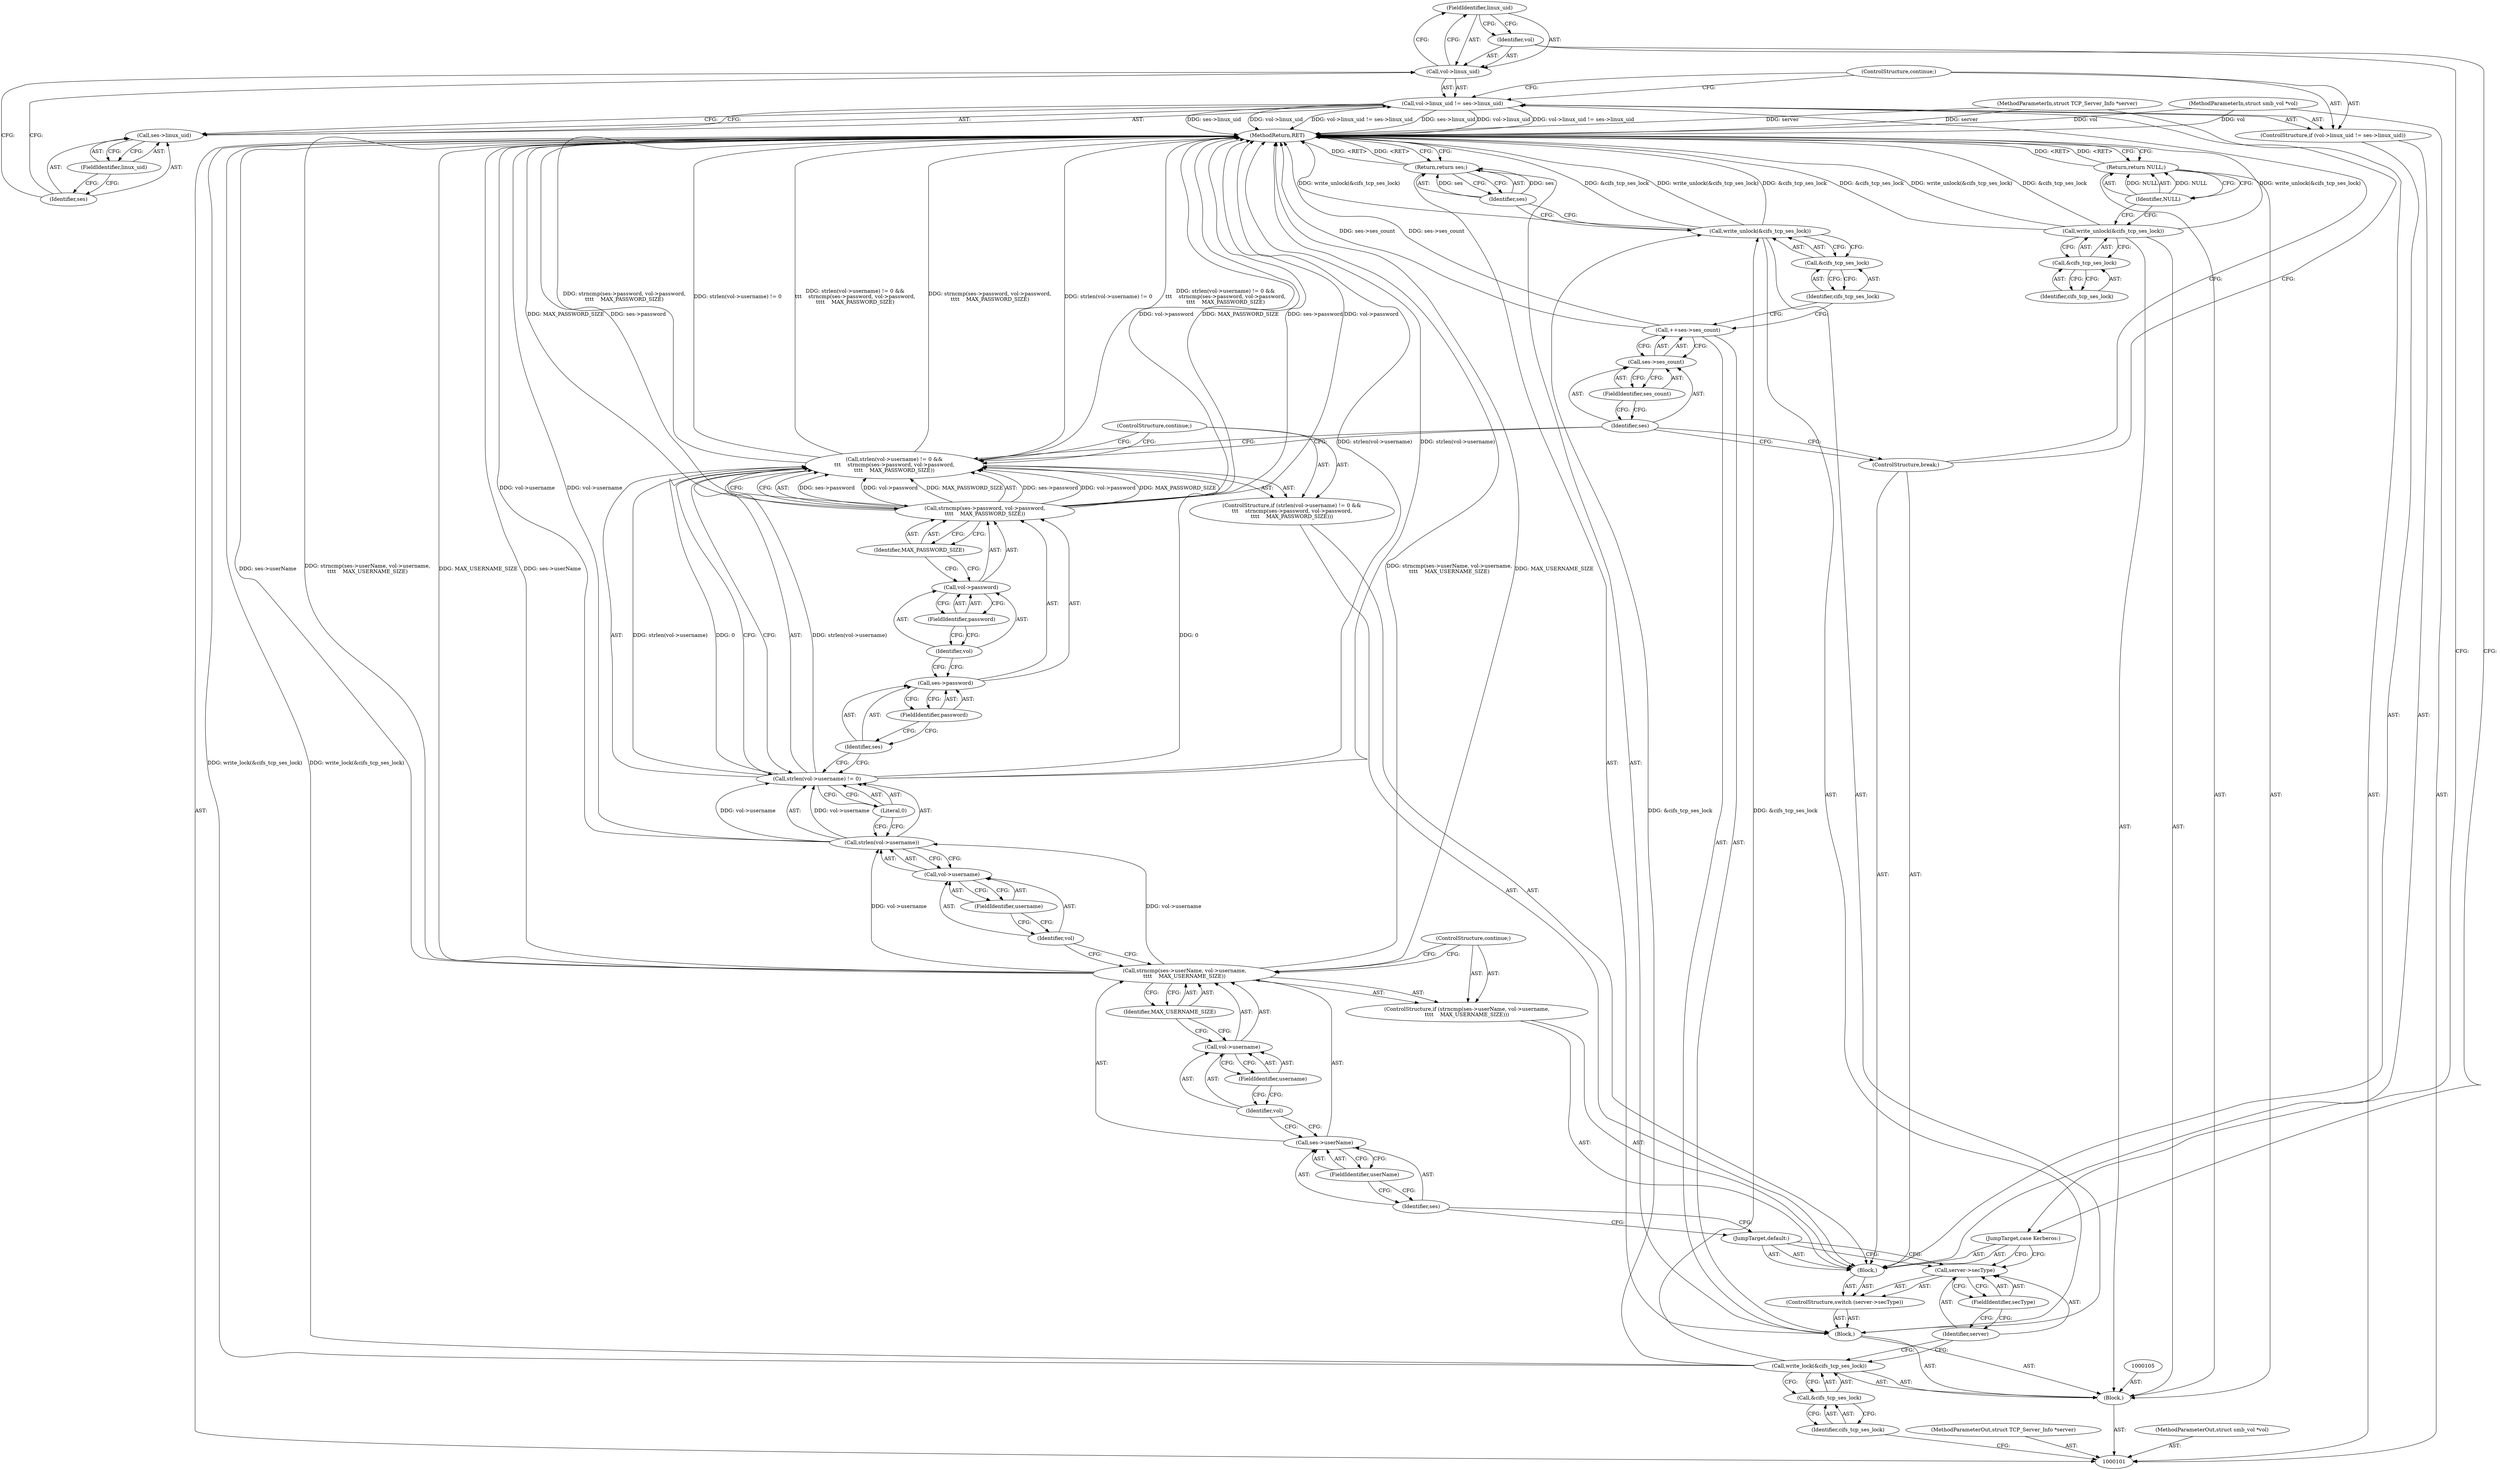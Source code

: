 digraph "0_linux_4ff67b720c02c36e54d55b88c2931879b7db1cd2" {
"1000120" [label="(FieldIdentifier,linux_uid)"];
"1000121" [label="(Call,ses->linux_uid)"];
"1000122" [label="(Identifier,ses)"];
"1000116" [label="(ControlStructure,if (vol->linux_uid != ses->linux_uid))"];
"1000123" [label="(FieldIdentifier,linux_uid)"];
"1000117" [label="(Call,vol->linux_uid != ses->linux_uid)"];
"1000118" [label="(Call,vol->linux_uid)"];
"1000119" [label="(Identifier,vol)"];
"1000124" [label="(ControlStructure,continue;)"];
"1000125" [label="(ControlStructure,break;)"];
"1000126" [label="(JumpTarget,default:)"];
"1000129" [label="(Call,ses->userName)"];
"1000130" [label="(Identifier,ses)"];
"1000131" [label="(FieldIdentifier,userName)"];
"1000127" [label="(ControlStructure,if (strncmp(ses->userName, vol->username,\n\t\t\t\t    MAX_USERNAME_SIZE)))"];
"1000132" [label="(Call,vol->username)"];
"1000133" [label="(Identifier,vol)"];
"1000134" [label="(FieldIdentifier,username)"];
"1000128" [label="(Call,strncmp(ses->userName, vol->username,\n\t\t\t\t    MAX_USERNAME_SIZE))"];
"1000135" [label="(Identifier,MAX_USERNAME_SIZE)"];
"1000136" [label="(ControlStructure,continue;)"];
"1000141" [label="(Call,vol->username)"];
"1000142" [label="(Identifier,vol)"];
"1000143" [label="(FieldIdentifier,username)"];
"1000137" [label="(ControlStructure,if (strlen(vol->username) != 0 &&\n\t\t\t    strncmp(ses->password, vol->password,\n\t\t\t\t    MAX_PASSWORD_SIZE)))"];
"1000144" [label="(Literal,0)"];
"1000138" [label="(Call,strlen(vol->username) != 0 &&\n\t\t\t    strncmp(ses->password, vol->password,\n\t\t\t\t    MAX_PASSWORD_SIZE))"];
"1000139" [label="(Call,strlen(vol->username) != 0)"];
"1000140" [label="(Call,strlen(vol->username))"];
"1000146" [label="(Call,ses->password)"];
"1000147" [label="(Identifier,ses)"];
"1000148" [label="(FieldIdentifier,password)"];
"1000149" [label="(Call,vol->password)"];
"1000150" [label="(Identifier,vol)"];
"1000151" [label="(FieldIdentifier,password)"];
"1000145" [label="(Call,strncmp(ses->password, vol->password,\n\t\t\t\t    MAX_PASSWORD_SIZE))"];
"1000168" [label="(MethodReturn,RET)"];
"1000102" [label="(MethodParameterIn,struct TCP_Server_Info *server)"];
"1000217" [label="(MethodParameterOut,struct TCP_Server_Info *server)"];
"1000103" [label="(MethodParameterIn,struct smb_vol *vol)"];
"1000218" [label="(MethodParameterOut,struct smb_vol *vol)"];
"1000152" [label="(Identifier,MAX_PASSWORD_SIZE)"];
"1000153" [label="(ControlStructure,continue;)"];
"1000157" [label="(FieldIdentifier,ses_count)"];
"1000154" [label="(Call,++ses->ses_count)"];
"1000155" [label="(Call,ses->ses_count)"];
"1000156" [label="(Identifier,ses)"];
"1000159" [label="(Call,&cifs_tcp_ses_lock)"];
"1000160" [label="(Identifier,cifs_tcp_ses_lock)"];
"1000158" [label="(Call,write_unlock(&cifs_tcp_ses_lock))"];
"1000162" [label="(Identifier,ses)"];
"1000161" [label="(Return,return ses;)"];
"1000163" [label="(Call,write_unlock(&cifs_tcp_ses_lock))"];
"1000164" [label="(Call,&cifs_tcp_ses_lock)"];
"1000165" [label="(Identifier,cifs_tcp_ses_lock)"];
"1000166" [label="(Return,return NULL;)"];
"1000167" [label="(Identifier,NULL)"];
"1000104" [label="(Block,)"];
"1000107" [label="(Call,&cifs_tcp_ses_lock)"];
"1000108" [label="(Identifier,cifs_tcp_ses_lock)"];
"1000106" [label="(Call,write_lock(&cifs_tcp_ses_lock))"];
"1000109" [label="(Block,)"];
"1000111" [label="(Call,server->secType)"];
"1000112" [label="(Identifier,server)"];
"1000113" [label="(FieldIdentifier,secType)"];
"1000110" [label="(ControlStructure,switch (server->secType))"];
"1000114" [label="(Block,)"];
"1000115" [label="(JumpTarget,case Kerberos:)"];
"1000120" -> "1000118"  [label="AST: "];
"1000120" -> "1000119"  [label="CFG: "];
"1000118" -> "1000120"  [label="CFG: "];
"1000121" -> "1000117"  [label="AST: "];
"1000121" -> "1000123"  [label="CFG: "];
"1000122" -> "1000121"  [label="AST: "];
"1000123" -> "1000121"  [label="AST: "];
"1000117" -> "1000121"  [label="CFG: "];
"1000122" -> "1000121"  [label="AST: "];
"1000122" -> "1000118"  [label="CFG: "];
"1000123" -> "1000122"  [label="CFG: "];
"1000116" -> "1000114"  [label="AST: "];
"1000117" -> "1000116"  [label="AST: "];
"1000124" -> "1000116"  [label="AST: "];
"1000123" -> "1000121"  [label="AST: "];
"1000123" -> "1000122"  [label="CFG: "];
"1000121" -> "1000123"  [label="CFG: "];
"1000117" -> "1000116"  [label="AST: "];
"1000117" -> "1000121"  [label="CFG: "];
"1000118" -> "1000117"  [label="AST: "];
"1000121" -> "1000117"  [label="AST: "];
"1000124" -> "1000117"  [label="CFG: "];
"1000125" -> "1000117"  [label="CFG: "];
"1000117" -> "1000168"  [label="DDG: ses->linux_uid"];
"1000117" -> "1000168"  [label="DDG: vol->linux_uid"];
"1000117" -> "1000168"  [label="DDG: vol->linux_uid != ses->linux_uid"];
"1000118" -> "1000117"  [label="AST: "];
"1000118" -> "1000120"  [label="CFG: "];
"1000119" -> "1000118"  [label="AST: "];
"1000120" -> "1000118"  [label="AST: "];
"1000122" -> "1000118"  [label="CFG: "];
"1000119" -> "1000118"  [label="AST: "];
"1000119" -> "1000115"  [label="CFG: "];
"1000120" -> "1000119"  [label="CFG: "];
"1000124" -> "1000116"  [label="AST: "];
"1000124" -> "1000117"  [label="CFG: "];
"1000125" -> "1000114"  [label="AST: "];
"1000125" -> "1000117"  [label="CFG: "];
"1000156" -> "1000125"  [label="CFG: "];
"1000126" -> "1000114"  [label="AST: "];
"1000126" -> "1000111"  [label="CFG: "];
"1000130" -> "1000126"  [label="CFG: "];
"1000129" -> "1000128"  [label="AST: "];
"1000129" -> "1000131"  [label="CFG: "];
"1000130" -> "1000129"  [label="AST: "];
"1000131" -> "1000129"  [label="AST: "];
"1000133" -> "1000129"  [label="CFG: "];
"1000130" -> "1000129"  [label="AST: "];
"1000130" -> "1000126"  [label="CFG: "];
"1000131" -> "1000130"  [label="CFG: "];
"1000131" -> "1000129"  [label="AST: "];
"1000131" -> "1000130"  [label="CFG: "];
"1000129" -> "1000131"  [label="CFG: "];
"1000127" -> "1000114"  [label="AST: "];
"1000128" -> "1000127"  [label="AST: "];
"1000136" -> "1000127"  [label="AST: "];
"1000132" -> "1000128"  [label="AST: "];
"1000132" -> "1000134"  [label="CFG: "];
"1000133" -> "1000132"  [label="AST: "];
"1000134" -> "1000132"  [label="AST: "];
"1000135" -> "1000132"  [label="CFG: "];
"1000133" -> "1000132"  [label="AST: "];
"1000133" -> "1000129"  [label="CFG: "];
"1000134" -> "1000133"  [label="CFG: "];
"1000134" -> "1000132"  [label="AST: "];
"1000134" -> "1000133"  [label="CFG: "];
"1000132" -> "1000134"  [label="CFG: "];
"1000128" -> "1000127"  [label="AST: "];
"1000128" -> "1000135"  [label="CFG: "];
"1000129" -> "1000128"  [label="AST: "];
"1000132" -> "1000128"  [label="AST: "];
"1000135" -> "1000128"  [label="AST: "];
"1000136" -> "1000128"  [label="CFG: "];
"1000142" -> "1000128"  [label="CFG: "];
"1000128" -> "1000168"  [label="DDG: MAX_USERNAME_SIZE"];
"1000128" -> "1000168"  [label="DDG: ses->userName"];
"1000128" -> "1000168"  [label="DDG: strncmp(ses->userName, vol->username,\n\t\t\t\t    MAX_USERNAME_SIZE)"];
"1000128" -> "1000140"  [label="DDG: vol->username"];
"1000135" -> "1000128"  [label="AST: "];
"1000135" -> "1000132"  [label="CFG: "];
"1000128" -> "1000135"  [label="CFG: "];
"1000136" -> "1000127"  [label="AST: "];
"1000136" -> "1000128"  [label="CFG: "];
"1000141" -> "1000140"  [label="AST: "];
"1000141" -> "1000143"  [label="CFG: "];
"1000142" -> "1000141"  [label="AST: "];
"1000143" -> "1000141"  [label="AST: "];
"1000140" -> "1000141"  [label="CFG: "];
"1000142" -> "1000141"  [label="AST: "];
"1000142" -> "1000128"  [label="CFG: "];
"1000143" -> "1000142"  [label="CFG: "];
"1000143" -> "1000141"  [label="AST: "];
"1000143" -> "1000142"  [label="CFG: "];
"1000141" -> "1000143"  [label="CFG: "];
"1000137" -> "1000114"  [label="AST: "];
"1000138" -> "1000137"  [label="AST: "];
"1000153" -> "1000137"  [label="AST: "];
"1000144" -> "1000139"  [label="AST: "];
"1000144" -> "1000140"  [label="CFG: "];
"1000139" -> "1000144"  [label="CFG: "];
"1000138" -> "1000137"  [label="AST: "];
"1000138" -> "1000139"  [label="CFG: "];
"1000138" -> "1000145"  [label="CFG: "];
"1000139" -> "1000138"  [label="AST: "];
"1000145" -> "1000138"  [label="AST: "];
"1000153" -> "1000138"  [label="CFG: "];
"1000156" -> "1000138"  [label="CFG: "];
"1000138" -> "1000168"  [label="DDG: strncmp(ses->password, vol->password,\n\t\t\t\t    MAX_PASSWORD_SIZE)"];
"1000138" -> "1000168"  [label="DDG: strlen(vol->username) != 0"];
"1000138" -> "1000168"  [label="DDG: strlen(vol->username) != 0 &&\n\t\t\t    strncmp(ses->password, vol->password,\n\t\t\t\t    MAX_PASSWORD_SIZE)"];
"1000139" -> "1000138"  [label="DDG: strlen(vol->username)"];
"1000139" -> "1000138"  [label="DDG: 0"];
"1000145" -> "1000138"  [label="DDG: ses->password"];
"1000145" -> "1000138"  [label="DDG: vol->password"];
"1000145" -> "1000138"  [label="DDG: MAX_PASSWORD_SIZE"];
"1000139" -> "1000138"  [label="AST: "];
"1000139" -> "1000144"  [label="CFG: "];
"1000140" -> "1000139"  [label="AST: "];
"1000144" -> "1000139"  [label="AST: "];
"1000147" -> "1000139"  [label="CFG: "];
"1000138" -> "1000139"  [label="CFG: "];
"1000139" -> "1000168"  [label="DDG: strlen(vol->username)"];
"1000139" -> "1000138"  [label="DDG: strlen(vol->username)"];
"1000139" -> "1000138"  [label="DDG: 0"];
"1000140" -> "1000139"  [label="DDG: vol->username"];
"1000140" -> "1000139"  [label="AST: "];
"1000140" -> "1000141"  [label="CFG: "];
"1000141" -> "1000140"  [label="AST: "];
"1000144" -> "1000140"  [label="CFG: "];
"1000140" -> "1000168"  [label="DDG: vol->username"];
"1000140" -> "1000139"  [label="DDG: vol->username"];
"1000128" -> "1000140"  [label="DDG: vol->username"];
"1000146" -> "1000145"  [label="AST: "];
"1000146" -> "1000148"  [label="CFG: "];
"1000147" -> "1000146"  [label="AST: "];
"1000148" -> "1000146"  [label="AST: "];
"1000150" -> "1000146"  [label="CFG: "];
"1000147" -> "1000146"  [label="AST: "];
"1000147" -> "1000139"  [label="CFG: "];
"1000148" -> "1000147"  [label="CFG: "];
"1000148" -> "1000146"  [label="AST: "];
"1000148" -> "1000147"  [label="CFG: "];
"1000146" -> "1000148"  [label="CFG: "];
"1000149" -> "1000145"  [label="AST: "];
"1000149" -> "1000151"  [label="CFG: "];
"1000150" -> "1000149"  [label="AST: "];
"1000151" -> "1000149"  [label="AST: "];
"1000152" -> "1000149"  [label="CFG: "];
"1000150" -> "1000149"  [label="AST: "];
"1000150" -> "1000146"  [label="CFG: "];
"1000151" -> "1000150"  [label="CFG: "];
"1000151" -> "1000149"  [label="AST: "];
"1000151" -> "1000150"  [label="CFG: "];
"1000149" -> "1000151"  [label="CFG: "];
"1000145" -> "1000138"  [label="AST: "];
"1000145" -> "1000152"  [label="CFG: "];
"1000146" -> "1000145"  [label="AST: "];
"1000149" -> "1000145"  [label="AST: "];
"1000152" -> "1000145"  [label="AST: "];
"1000138" -> "1000145"  [label="CFG: "];
"1000145" -> "1000168"  [label="DDG: vol->password"];
"1000145" -> "1000168"  [label="DDG: MAX_PASSWORD_SIZE"];
"1000145" -> "1000168"  [label="DDG: ses->password"];
"1000145" -> "1000138"  [label="DDG: ses->password"];
"1000145" -> "1000138"  [label="DDG: vol->password"];
"1000145" -> "1000138"  [label="DDG: MAX_PASSWORD_SIZE"];
"1000168" -> "1000101"  [label="AST: "];
"1000168" -> "1000161"  [label="CFG: "];
"1000168" -> "1000166"  [label="CFG: "];
"1000161" -> "1000168"  [label="DDG: <RET>"];
"1000163" -> "1000168"  [label="DDG: &cifs_tcp_ses_lock"];
"1000163" -> "1000168"  [label="DDG: write_unlock(&cifs_tcp_ses_lock)"];
"1000117" -> "1000168"  [label="DDG: ses->linux_uid"];
"1000117" -> "1000168"  [label="DDG: vol->linux_uid"];
"1000117" -> "1000168"  [label="DDG: vol->linux_uid != ses->linux_uid"];
"1000145" -> "1000168"  [label="DDG: vol->password"];
"1000145" -> "1000168"  [label="DDG: MAX_PASSWORD_SIZE"];
"1000145" -> "1000168"  [label="DDG: ses->password"];
"1000102" -> "1000168"  [label="DDG: server"];
"1000128" -> "1000168"  [label="DDG: MAX_USERNAME_SIZE"];
"1000128" -> "1000168"  [label="DDG: ses->userName"];
"1000128" -> "1000168"  [label="DDG: strncmp(ses->userName, vol->username,\n\t\t\t\t    MAX_USERNAME_SIZE)"];
"1000138" -> "1000168"  [label="DDG: strncmp(ses->password, vol->password,\n\t\t\t\t    MAX_PASSWORD_SIZE)"];
"1000138" -> "1000168"  [label="DDG: strlen(vol->username) != 0"];
"1000138" -> "1000168"  [label="DDG: strlen(vol->username) != 0 &&\n\t\t\t    strncmp(ses->password, vol->password,\n\t\t\t\t    MAX_PASSWORD_SIZE)"];
"1000106" -> "1000168"  [label="DDG: write_lock(&cifs_tcp_ses_lock)"];
"1000158" -> "1000168"  [label="DDG: &cifs_tcp_ses_lock"];
"1000158" -> "1000168"  [label="DDG: write_unlock(&cifs_tcp_ses_lock)"];
"1000140" -> "1000168"  [label="DDG: vol->username"];
"1000139" -> "1000168"  [label="DDG: strlen(vol->username)"];
"1000154" -> "1000168"  [label="DDG: ses->ses_count"];
"1000103" -> "1000168"  [label="DDG: vol"];
"1000166" -> "1000168"  [label="DDG: <RET>"];
"1000102" -> "1000101"  [label="AST: "];
"1000102" -> "1000168"  [label="DDG: server"];
"1000217" -> "1000101"  [label="AST: "];
"1000103" -> "1000101"  [label="AST: "];
"1000103" -> "1000168"  [label="DDG: vol"];
"1000218" -> "1000101"  [label="AST: "];
"1000152" -> "1000145"  [label="AST: "];
"1000152" -> "1000149"  [label="CFG: "];
"1000145" -> "1000152"  [label="CFG: "];
"1000153" -> "1000137"  [label="AST: "];
"1000153" -> "1000138"  [label="CFG: "];
"1000157" -> "1000155"  [label="AST: "];
"1000157" -> "1000156"  [label="CFG: "];
"1000155" -> "1000157"  [label="CFG: "];
"1000154" -> "1000109"  [label="AST: "];
"1000154" -> "1000155"  [label="CFG: "];
"1000155" -> "1000154"  [label="AST: "];
"1000160" -> "1000154"  [label="CFG: "];
"1000154" -> "1000168"  [label="DDG: ses->ses_count"];
"1000155" -> "1000154"  [label="AST: "];
"1000155" -> "1000157"  [label="CFG: "];
"1000156" -> "1000155"  [label="AST: "];
"1000157" -> "1000155"  [label="AST: "];
"1000154" -> "1000155"  [label="CFG: "];
"1000156" -> "1000155"  [label="AST: "];
"1000156" -> "1000125"  [label="CFG: "];
"1000156" -> "1000138"  [label="CFG: "];
"1000157" -> "1000156"  [label="CFG: "];
"1000159" -> "1000158"  [label="AST: "];
"1000159" -> "1000160"  [label="CFG: "];
"1000160" -> "1000159"  [label="AST: "];
"1000158" -> "1000159"  [label="CFG: "];
"1000160" -> "1000159"  [label="AST: "];
"1000160" -> "1000154"  [label="CFG: "];
"1000159" -> "1000160"  [label="CFG: "];
"1000158" -> "1000109"  [label="AST: "];
"1000158" -> "1000159"  [label="CFG: "];
"1000159" -> "1000158"  [label="AST: "];
"1000162" -> "1000158"  [label="CFG: "];
"1000158" -> "1000168"  [label="DDG: &cifs_tcp_ses_lock"];
"1000158" -> "1000168"  [label="DDG: write_unlock(&cifs_tcp_ses_lock)"];
"1000106" -> "1000158"  [label="DDG: &cifs_tcp_ses_lock"];
"1000162" -> "1000161"  [label="AST: "];
"1000162" -> "1000158"  [label="CFG: "];
"1000161" -> "1000162"  [label="CFG: "];
"1000162" -> "1000161"  [label="DDG: ses"];
"1000161" -> "1000109"  [label="AST: "];
"1000161" -> "1000162"  [label="CFG: "];
"1000162" -> "1000161"  [label="AST: "];
"1000168" -> "1000161"  [label="CFG: "];
"1000161" -> "1000168"  [label="DDG: <RET>"];
"1000162" -> "1000161"  [label="DDG: ses"];
"1000163" -> "1000104"  [label="AST: "];
"1000163" -> "1000164"  [label="CFG: "];
"1000164" -> "1000163"  [label="AST: "];
"1000167" -> "1000163"  [label="CFG: "];
"1000163" -> "1000168"  [label="DDG: &cifs_tcp_ses_lock"];
"1000163" -> "1000168"  [label="DDG: write_unlock(&cifs_tcp_ses_lock)"];
"1000164" -> "1000163"  [label="AST: "];
"1000164" -> "1000165"  [label="CFG: "];
"1000165" -> "1000164"  [label="AST: "];
"1000163" -> "1000164"  [label="CFG: "];
"1000165" -> "1000164"  [label="AST: "];
"1000164" -> "1000165"  [label="CFG: "];
"1000166" -> "1000104"  [label="AST: "];
"1000166" -> "1000167"  [label="CFG: "];
"1000167" -> "1000166"  [label="AST: "];
"1000168" -> "1000166"  [label="CFG: "];
"1000166" -> "1000168"  [label="DDG: <RET>"];
"1000167" -> "1000166"  [label="DDG: NULL"];
"1000167" -> "1000166"  [label="AST: "];
"1000167" -> "1000163"  [label="CFG: "];
"1000166" -> "1000167"  [label="CFG: "];
"1000167" -> "1000166"  [label="DDG: NULL"];
"1000104" -> "1000101"  [label="AST: "];
"1000105" -> "1000104"  [label="AST: "];
"1000106" -> "1000104"  [label="AST: "];
"1000109" -> "1000104"  [label="AST: "];
"1000163" -> "1000104"  [label="AST: "];
"1000166" -> "1000104"  [label="AST: "];
"1000107" -> "1000106"  [label="AST: "];
"1000107" -> "1000108"  [label="CFG: "];
"1000108" -> "1000107"  [label="AST: "];
"1000106" -> "1000107"  [label="CFG: "];
"1000108" -> "1000107"  [label="AST: "];
"1000108" -> "1000101"  [label="CFG: "];
"1000107" -> "1000108"  [label="CFG: "];
"1000106" -> "1000104"  [label="AST: "];
"1000106" -> "1000107"  [label="CFG: "];
"1000107" -> "1000106"  [label="AST: "];
"1000112" -> "1000106"  [label="CFG: "];
"1000106" -> "1000168"  [label="DDG: write_lock(&cifs_tcp_ses_lock)"];
"1000106" -> "1000158"  [label="DDG: &cifs_tcp_ses_lock"];
"1000109" -> "1000104"  [label="AST: "];
"1000110" -> "1000109"  [label="AST: "];
"1000154" -> "1000109"  [label="AST: "];
"1000158" -> "1000109"  [label="AST: "];
"1000161" -> "1000109"  [label="AST: "];
"1000111" -> "1000110"  [label="AST: "];
"1000111" -> "1000113"  [label="CFG: "];
"1000112" -> "1000111"  [label="AST: "];
"1000113" -> "1000111"  [label="AST: "];
"1000115" -> "1000111"  [label="CFG: "];
"1000126" -> "1000111"  [label="CFG: "];
"1000112" -> "1000111"  [label="AST: "];
"1000112" -> "1000106"  [label="CFG: "];
"1000113" -> "1000112"  [label="CFG: "];
"1000113" -> "1000111"  [label="AST: "];
"1000113" -> "1000112"  [label="CFG: "];
"1000111" -> "1000113"  [label="CFG: "];
"1000110" -> "1000109"  [label="AST: "];
"1000111" -> "1000110"  [label="AST: "];
"1000114" -> "1000110"  [label="AST: "];
"1000114" -> "1000110"  [label="AST: "];
"1000115" -> "1000114"  [label="AST: "];
"1000116" -> "1000114"  [label="AST: "];
"1000125" -> "1000114"  [label="AST: "];
"1000126" -> "1000114"  [label="AST: "];
"1000127" -> "1000114"  [label="AST: "];
"1000137" -> "1000114"  [label="AST: "];
"1000115" -> "1000114"  [label="AST: "];
"1000115" -> "1000111"  [label="CFG: "];
"1000119" -> "1000115"  [label="CFG: "];
}
